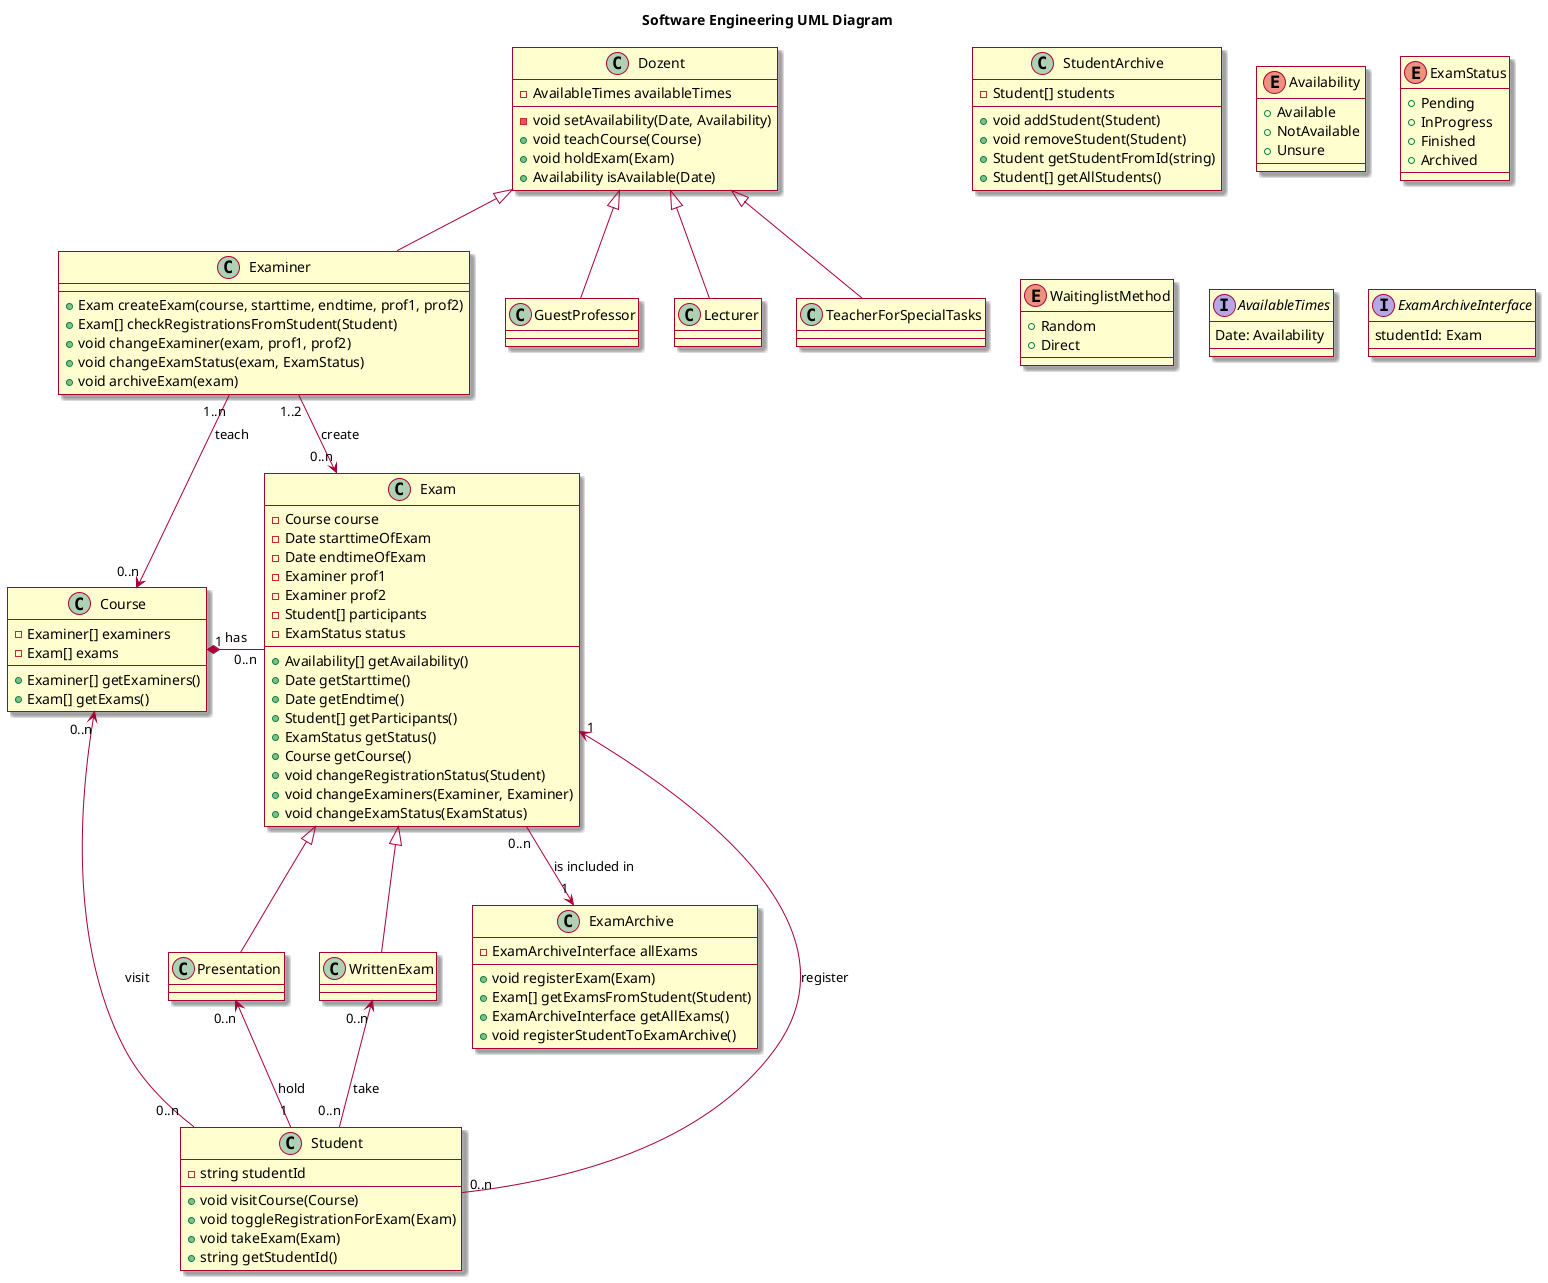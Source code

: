 @startuml name 

title Software Engineering UML Diagram
skin rose

class Dozent {
  -AvailableTimes availableTimes
  -void setAvailability(Date, Availability)
  +void teachCourse(Course)
  +void holdExam(Exam)
  +Availability isAvailable(Date)
}

class Examiner extends Dozent {
  +Exam createExam(course, starttime, endtime, prof1, prof2)
  +Exam[] checkRegistrationsFromStudent(Student)
  +void changeExaminer(exam, prof1, prof2)
  +void changeExamStatus(exam, ExamStatus)
  +void archiveExam(exam)
}

class GuestProfessor extends Dozent {}
class Lecturer extends Dozent {}
class TeacherForSpecialTasks extends Dozent {}

class Student {
  -string studentId
  +void visitCourse(Course)
  +void toggleRegistrationForExam(Exam)
  +void takeExam(Exam)
  +string getStudentId()
}

class Exam {
  -Course course
  -Date starttimeOfExam
  -Date endtimeOfExam
  -Examiner prof1
  -Examiner prof2
  -Student[] participants
  -ExamStatus status
  +Availability[] getAvailability()
  +Date getStarttime()
  +Date getEndtime()
  +Student[] getParticipants()
  +ExamStatus getStatus()
  +Course getCourse()
  +void changeRegistrationStatus(Student)
  +void changeExaminers(Examiner, Examiner)
  +void changeExamStatus(ExamStatus)
}

class ExamArchive {
  -ExamArchiveInterface allExams
  +void registerExam(Exam)
  +Exam[] getExamsFromStudent(Student)
  +ExamArchiveInterface getAllExams()
  +void registerStudentToExamArchive()
}

class StudentArchive {
  -Student[] students
  +void addStudent(Student)
  +void removeStudent(Student)
  +Student getStudentFromId(string)
  +Student[] getAllStudents()
}

class Presentation extends Exam {}
class WrittenExam extends Exam {}

class Course {
  -Examiner[] examiners
  -Exam[] exams
  +Examiner[] getExaminers()
  +Exam[] getExams()
}

enum Availability {
  +Available
  +NotAvailable
  +Unsure
}

enum ExamStatus {
  +Pending
  +InProgress
  +Finished
  +Archived
}

enum WaitinglistMethod {
  +Random
  +Direct
}

interface AvailableTimes {
  Date: Availability
}

interface ExamArchiveInterface {
  studentId: Exam
}

Student "0..n" -up-> "0..n" Course: visit
Student "0..n" -up-> "0..n" WrittenExam: take
Student "1" -up-> "0..n" Presentation: hold
Student "0..n" --> "1" Exam: register
Examiner "1..n" -down-> "0..n" Course: teach
Examiner "1..2" -down-> "0..n" Exam: create
Exam "0..n" -left-* "1" Course: has
Exam "0..n" --> "1" ExamArchive: is included in

@enduml